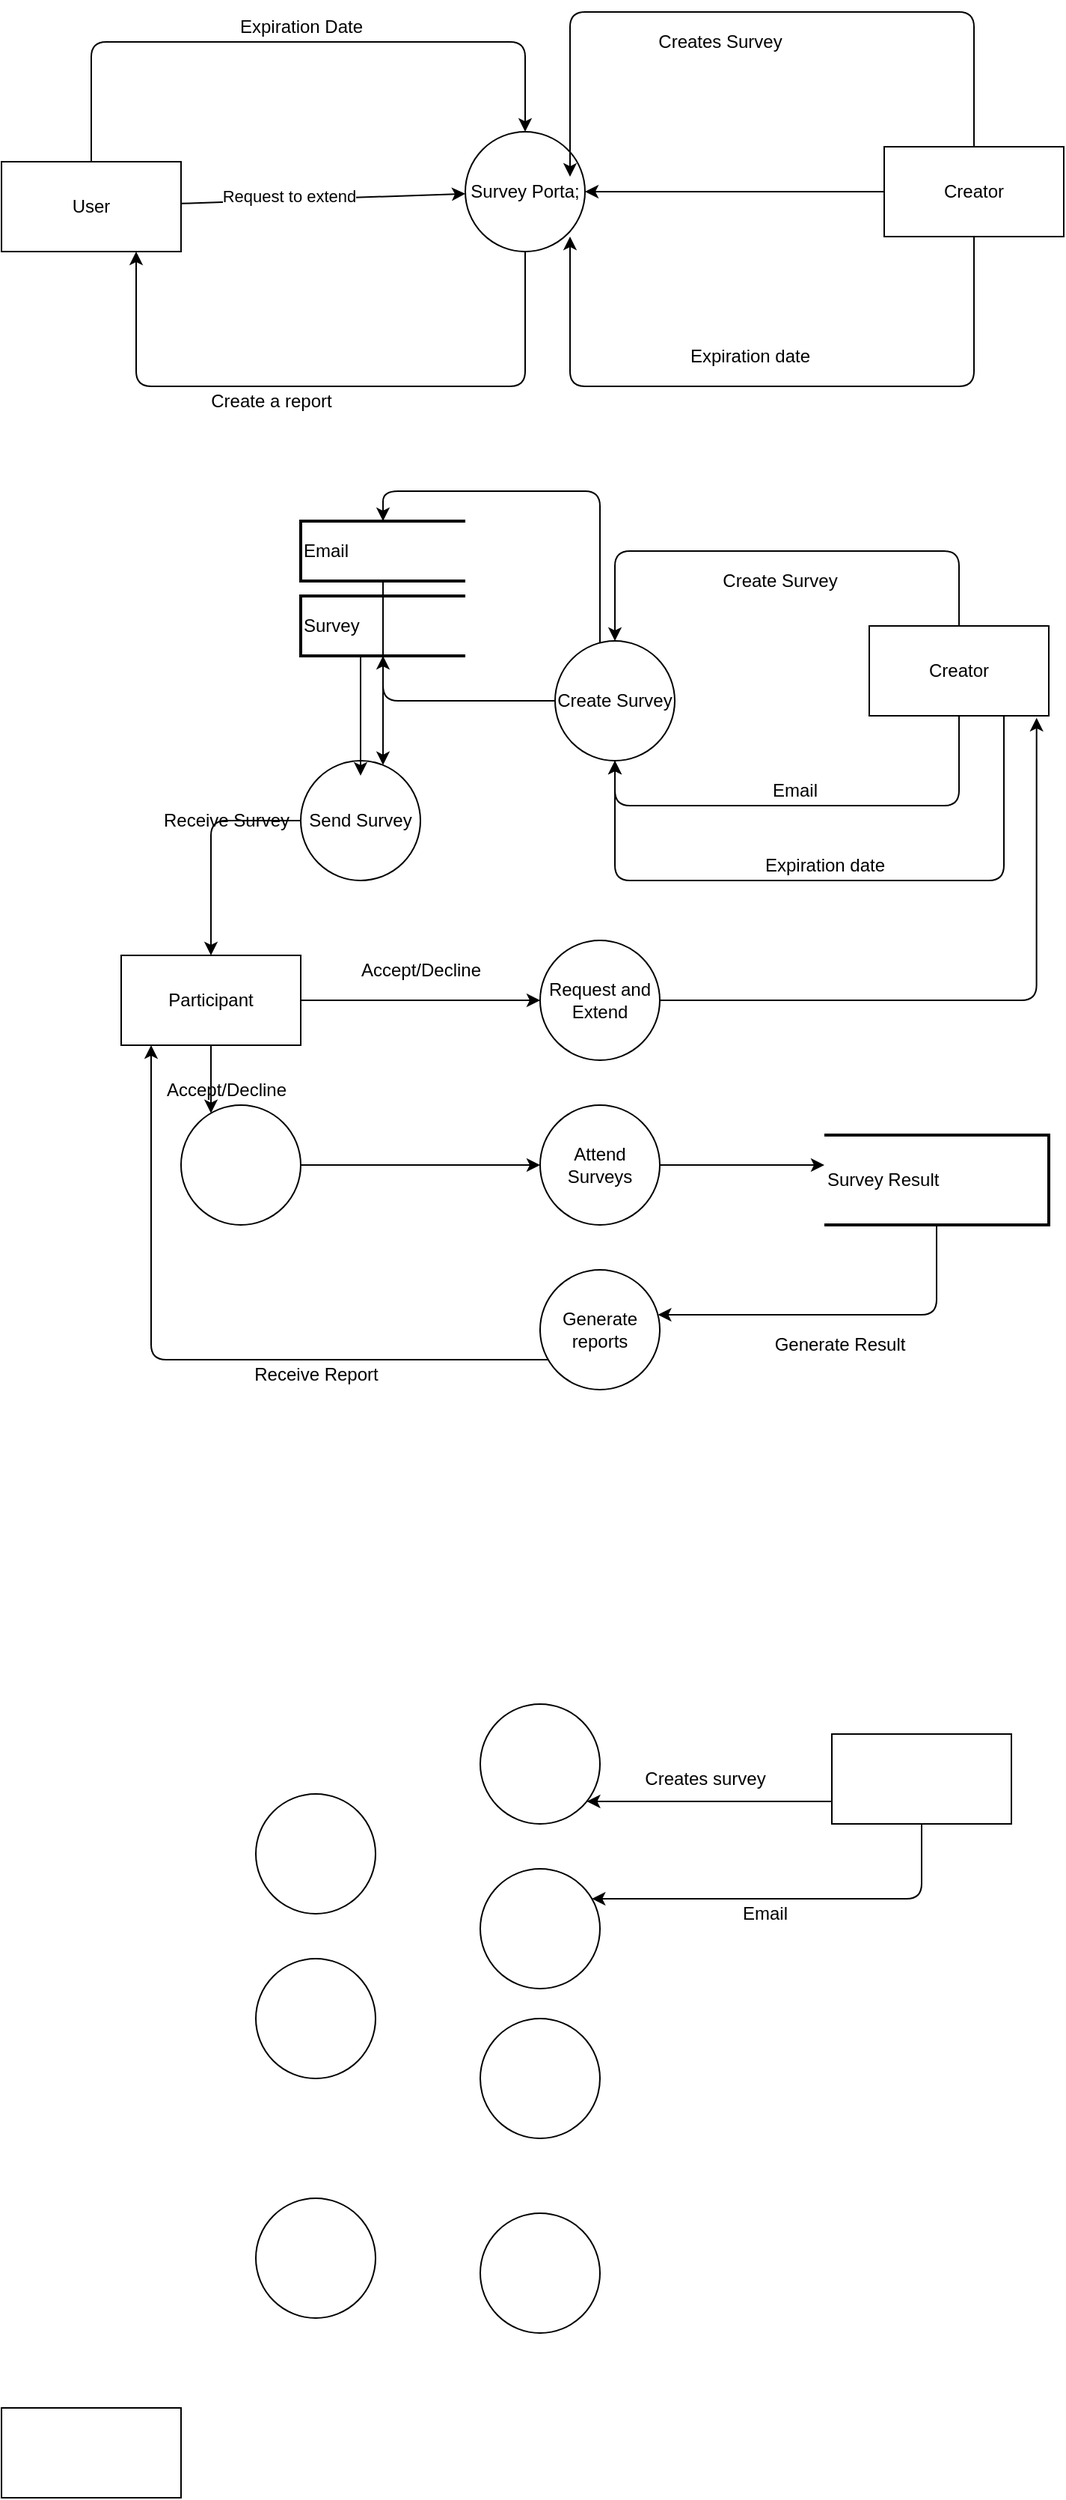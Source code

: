 <mxfile version="14.7.6" type="github">
  <diagram id="RqSzgveTQK4QmxU6jOhQ" name="Page-1">
    <mxGraphModel dx="862" dy="484" grid="0" gridSize="10" guides="1" tooltips="1" connect="1" arrows="1" fold="1" page="0" pageScale="1" pageWidth="850" pageHeight="1100" math="0" shadow="0">
      <root>
        <mxCell id="0" />
        <mxCell id="1" parent="0" />
        <mxCell id="V0XN5CRiZY2vASkGpkIL-1" value="User" style="rounded=0;whiteSpace=wrap;html=1;" vertex="1" parent="1">
          <mxGeometry x="70" y="200" width="120" height="60" as="geometry" />
        </mxCell>
        <mxCell id="V0XN5CRiZY2vASkGpkIL-2" value="Survey Porta;" style="ellipse;whiteSpace=wrap;html=1;aspect=fixed;" vertex="1" parent="1">
          <mxGeometry x="380" y="180" width="80" height="80" as="geometry" />
        </mxCell>
        <mxCell id="V0XN5CRiZY2vASkGpkIL-3" value="Creator" style="rounded=0;whiteSpace=wrap;html=1;" vertex="1" parent="1">
          <mxGeometry x="660" y="190" width="120" height="60" as="geometry" />
        </mxCell>
        <mxCell id="V0XN5CRiZY2vASkGpkIL-9" value="" style="endArrow=classic;html=1;" edge="1" parent="1" source="V0XN5CRiZY2vASkGpkIL-3" target="V0XN5CRiZY2vASkGpkIL-2">
          <mxGeometry width="50" height="50" relative="1" as="geometry">
            <mxPoint x="400" y="280" as="sourcePoint" />
            <mxPoint x="450" y="222" as="targetPoint" />
          </mxGeometry>
        </mxCell>
        <mxCell id="V0XN5CRiZY2vASkGpkIL-10" value="Create a report" style="text;html=1;align=center;verticalAlign=middle;resizable=0;points=[];autosize=1;strokeColor=none;" vertex="1" parent="1">
          <mxGeometry x="200" y="350" width="100" height="20" as="geometry" />
        </mxCell>
        <mxCell id="V0XN5CRiZY2vASkGpkIL-11" value="" style="endArrow=classic;html=1;" edge="1" parent="1" source="V0XN5CRiZY2vASkGpkIL-1" target="V0XN5CRiZY2vASkGpkIL-2">
          <mxGeometry width="50" height="50" relative="1" as="geometry">
            <mxPoint x="400" y="280" as="sourcePoint" />
            <mxPoint x="410" y="230" as="targetPoint" />
          </mxGeometry>
        </mxCell>
        <mxCell id="V0XN5CRiZY2vASkGpkIL-12" value="Request to extend" style="edgeLabel;html=1;align=center;verticalAlign=middle;resizable=0;points=[];" vertex="1" connectable="0" parent="V0XN5CRiZY2vASkGpkIL-11">
          <mxGeometry x="-0.242" y="3" relative="1" as="geometry">
            <mxPoint as="offset" />
          </mxGeometry>
        </mxCell>
        <mxCell id="V0XN5CRiZY2vASkGpkIL-14" value="Creates Survey" style="text;html=1;align=center;verticalAlign=middle;resizable=0;points=[];autosize=1;strokeColor=none;" vertex="1" parent="1">
          <mxGeometry x="500" y="110" width="100" height="20" as="geometry" />
        </mxCell>
        <mxCell id="V0XN5CRiZY2vASkGpkIL-15" value="Expiration date" style="text;html=1;align=center;verticalAlign=middle;resizable=0;points=[];autosize=1;strokeColor=none;" vertex="1" parent="1">
          <mxGeometry x="520" y="320" width="100" height="20" as="geometry" />
        </mxCell>
        <mxCell id="V0XN5CRiZY2vASkGpkIL-18" value="Create Survey" style="ellipse;whiteSpace=wrap;html=1;aspect=fixed;" vertex="1" parent="1">
          <mxGeometry x="440" y="520" width="80" height="80" as="geometry" />
        </mxCell>
        <mxCell id="V0XN5CRiZY2vASkGpkIL-19" value="Send Survey" style="ellipse;whiteSpace=wrap;html=1;aspect=fixed;" vertex="1" parent="1">
          <mxGeometry x="270" y="600" width="80" height="80" as="geometry" />
        </mxCell>
        <mxCell id="V0XN5CRiZY2vASkGpkIL-20" value="Creator" style="rounded=0;whiteSpace=wrap;html=1;" vertex="1" parent="1">
          <mxGeometry x="650" y="510" width="120" height="60" as="geometry" />
        </mxCell>
        <mxCell id="V0XN5CRiZY2vASkGpkIL-21" value="Attend Surveys" style="ellipse;whiteSpace=wrap;html=1;aspect=fixed;" vertex="1" parent="1">
          <mxGeometry x="430" y="830" width="80" height="80" as="geometry" />
        </mxCell>
        <mxCell id="V0XN5CRiZY2vASkGpkIL-22" value="Generate reports" style="ellipse;whiteSpace=wrap;html=1;aspect=fixed;" vertex="1" parent="1">
          <mxGeometry x="430" y="940" width="80" height="80" as="geometry" />
        </mxCell>
        <mxCell id="V0XN5CRiZY2vASkGpkIL-23" value="Request and Extend" style="ellipse;whiteSpace=wrap;html=1;aspect=fixed;" vertex="1" parent="1">
          <mxGeometry x="430" y="720" width="80" height="80" as="geometry" />
        </mxCell>
        <mxCell id="V0XN5CRiZY2vASkGpkIL-24" value="" style="ellipse;whiteSpace=wrap;html=1;aspect=fixed;" vertex="1" parent="1">
          <mxGeometry x="190" y="830" width="80" height="80" as="geometry" />
        </mxCell>
        <mxCell id="V0XN5CRiZY2vASkGpkIL-25" value="Participant" style="rounded=0;whiteSpace=wrap;html=1;" vertex="1" parent="1">
          <mxGeometry x="150" y="730" width="120" height="60" as="geometry" />
        </mxCell>
        <mxCell id="V0XN5CRiZY2vASkGpkIL-26" value="" style="edgeStyle=segmentEdgeStyle;endArrow=classic;html=1;" edge="1" parent="1" source="V0XN5CRiZY2vASkGpkIL-25" target="V0XN5CRiZY2vASkGpkIL-24">
          <mxGeometry width="50" height="50" relative="1" as="geometry">
            <mxPoint x="400" y="860" as="sourcePoint" />
            <mxPoint x="450" y="810" as="targetPoint" />
          </mxGeometry>
        </mxCell>
        <mxCell id="V0XN5CRiZY2vASkGpkIL-27" value="Accept/Decline" style="text;html=1;align=center;verticalAlign=middle;resizable=0;points=[];autosize=1;strokeColor=none;" vertex="1" parent="1">
          <mxGeometry x="170" y="810" width="100" height="20" as="geometry" />
        </mxCell>
        <mxCell id="V0XN5CRiZY2vASkGpkIL-28" value="" style="edgeStyle=segmentEdgeStyle;endArrow=classic;html=1;" edge="1" parent="1" source="V0XN5CRiZY2vASkGpkIL-25" target="V0XN5CRiZY2vASkGpkIL-23">
          <mxGeometry width="50" height="50" relative="1" as="geometry">
            <mxPoint x="400" y="860" as="sourcePoint" />
            <mxPoint x="450" y="810" as="targetPoint" />
          </mxGeometry>
        </mxCell>
        <mxCell id="V0XN5CRiZY2vASkGpkIL-29" value="Accept/Decline" style="text;html=1;align=center;verticalAlign=middle;resizable=0;points=[];autosize=1;strokeColor=none;" vertex="1" parent="1">
          <mxGeometry x="300" y="730" width="100" height="20" as="geometry" />
        </mxCell>
        <mxCell id="V0XN5CRiZY2vASkGpkIL-30" value="" style="edgeStyle=segmentEdgeStyle;endArrow=classic;html=1;" edge="1" parent="1" source="V0XN5CRiZY2vASkGpkIL-19" target="V0XN5CRiZY2vASkGpkIL-25">
          <mxGeometry width="50" height="50" relative="1" as="geometry">
            <mxPoint x="400" y="660" as="sourcePoint" />
            <mxPoint x="450" y="610" as="targetPoint" />
          </mxGeometry>
        </mxCell>
        <mxCell id="V0XN5CRiZY2vASkGpkIL-31" value="Receive Survey" style="text;html=1;align=center;verticalAlign=middle;resizable=0;points=[];autosize=1;strokeColor=none;" vertex="1" parent="1">
          <mxGeometry x="170" y="630" width="100" height="20" as="geometry" />
        </mxCell>
        <mxCell id="V0XN5CRiZY2vASkGpkIL-32" value="" style="edgeStyle=segmentEdgeStyle;endArrow=classic;html=1;" edge="1" parent="1" source="V0XN5CRiZY2vASkGpkIL-20" target="V0XN5CRiZY2vASkGpkIL-18">
          <mxGeometry width="50" height="50" relative="1" as="geometry">
            <mxPoint x="400" y="660" as="sourcePoint" />
            <mxPoint x="450" y="610" as="targetPoint" />
            <Array as="points">
              <mxPoint x="710" y="630" />
              <mxPoint x="480" y="630" />
            </Array>
          </mxGeometry>
        </mxCell>
        <mxCell id="V0XN5CRiZY2vASkGpkIL-33" value="Email" style="text;html=1;align=center;verticalAlign=middle;resizable=0;points=[];autosize=1;strokeColor=none;" vertex="1" parent="1">
          <mxGeometry x="575" y="610" width="50" height="20" as="geometry" />
        </mxCell>
        <mxCell id="V0XN5CRiZY2vASkGpkIL-34" value="" style="edgeStyle=segmentEdgeStyle;endArrow=classic;html=1;exitX=0.75;exitY=1;exitDx=0;exitDy=0;" edge="1" parent="1" source="V0XN5CRiZY2vASkGpkIL-20" target="V0XN5CRiZY2vASkGpkIL-18">
          <mxGeometry width="50" height="50" relative="1" as="geometry">
            <mxPoint x="400" y="660" as="sourcePoint" />
            <mxPoint x="450" y="610" as="targetPoint" />
            <Array as="points">
              <mxPoint x="740" y="680" />
              <mxPoint x="480" y="680" />
            </Array>
          </mxGeometry>
        </mxCell>
        <mxCell id="V0XN5CRiZY2vASkGpkIL-35" value="Expiration date" style="text;html=1;align=center;verticalAlign=middle;resizable=0;points=[];autosize=1;strokeColor=none;" vertex="1" parent="1">
          <mxGeometry x="570" y="660" width="100" height="20" as="geometry" />
        </mxCell>
        <mxCell id="V0XN5CRiZY2vASkGpkIL-36" value="" style="edgeStyle=segmentEdgeStyle;endArrow=classic;html=1;" edge="1" parent="1" source="V0XN5CRiZY2vASkGpkIL-20" target="V0XN5CRiZY2vASkGpkIL-18">
          <mxGeometry width="50" height="50" relative="1" as="geometry">
            <mxPoint x="400" y="660" as="sourcePoint" />
            <mxPoint x="450" y="610" as="targetPoint" />
            <Array as="points">
              <mxPoint x="710" y="460" />
              <mxPoint x="480" y="460" />
            </Array>
          </mxGeometry>
        </mxCell>
        <mxCell id="V0XN5CRiZY2vASkGpkIL-37" value="Create Survey" style="text;html=1;align=center;verticalAlign=middle;resizable=0;points=[];autosize=1;strokeColor=none;" vertex="1" parent="1">
          <mxGeometry x="545" y="470" width="90" height="20" as="geometry" />
        </mxCell>
        <mxCell id="V0XN5CRiZY2vASkGpkIL-38" value="" style="edgeStyle=segmentEdgeStyle;endArrow=classic;html=1;entryX=0.932;entryY=1.023;entryDx=0;entryDy=0;entryPerimeter=0;" edge="1" parent="1" source="V0XN5CRiZY2vASkGpkIL-23" target="V0XN5CRiZY2vASkGpkIL-20">
          <mxGeometry width="50" height="50" relative="1" as="geometry">
            <mxPoint x="400" y="660" as="sourcePoint" />
            <mxPoint x="450" y="610" as="targetPoint" />
          </mxGeometry>
        </mxCell>
        <mxCell id="V0XN5CRiZY2vASkGpkIL-39" value="" style="edgeStyle=segmentEdgeStyle;endArrow=classic;html=1;" edge="1" parent="1" source="V0XN5CRiZY2vASkGpkIL-2" target="V0XN5CRiZY2vASkGpkIL-1">
          <mxGeometry width="50" height="50" relative="1" as="geometry">
            <mxPoint x="400" y="260" as="sourcePoint" />
            <mxPoint x="160" y="240" as="targetPoint" />
            <Array as="points">
              <mxPoint x="420" y="350" />
              <mxPoint x="160" y="350" />
            </Array>
          </mxGeometry>
        </mxCell>
        <mxCell id="V0XN5CRiZY2vASkGpkIL-40" value="" style="edgeStyle=segmentEdgeStyle;endArrow=classic;html=1;" edge="1" parent="1" source="V0XN5CRiZY2vASkGpkIL-3">
          <mxGeometry width="50" height="50" relative="1" as="geometry">
            <mxPoint x="400" y="260" as="sourcePoint" />
            <mxPoint x="450" y="250" as="targetPoint" />
            <Array as="points">
              <mxPoint x="720" y="350" />
              <mxPoint x="450" y="350" />
            </Array>
          </mxGeometry>
        </mxCell>
        <mxCell id="V0XN5CRiZY2vASkGpkIL-41" value="" style="edgeStyle=segmentEdgeStyle;endArrow=classic;html=1;" edge="1" parent="1" source="V0XN5CRiZY2vASkGpkIL-3">
          <mxGeometry width="50" height="50" relative="1" as="geometry">
            <mxPoint x="400" y="260" as="sourcePoint" />
            <mxPoint x="450" y="210" as="targetPoint" />
            <Array as="points">
              <mxPoint x="720" y="100" />
              <mxPoint x="450" y="100" />
            </Array>
          </mxGeometry>
        </mxCell>
        <mxCell id="V0XN5CRiZY2vASkGpkIL-43" value="" style="edgeStyle=segmentEdgeStyle;endArrow=classic;html=1;" edge="1" parent="1" source="V0XN5CRiZY2vASkGpkIL-1" target="V0XN5CRiZY2vASkGpkIL-2">
          <mxGeometry width="50" height="50" relative="1" as="geometry">
            <mxPoint x="400" y="260" as="sourcePoint" />
            <mxPoint x="450" y="210" as="targetPoint" />
            <Array as="points">
              <mxPoint x="130" y="120" />
              <mxPoint x="420" y="120" />
            </Array>
          </mxGeometry>
        </mxCell>
        <mxCell id="V0XN5CRiZY2vASkGpkIL-44" value="Expiration Date" style="text;html=1;align=center;verticalAlign=middle;resizable=0;points=[];autosize=1;strokeColor=none;" vertex="1" parent="1">
          <mxGeometry x="220" y="100" width="100" height="20" as="geometry" />
        </mxCell>
        <mxCell id="V0XN5CRiZY2vASkGpkIL-45" value="" style="edgeStyle=segmentEdgeStyle;endArrow=classic;html=1;" edge="1" parent="1" source="V0XN5CRiZY2vASkGpkIL-24" target="V0XN5CRiZY2vASkGpkIL-21">
          <mxGeometry width="50" height="50" relative="1" as="geometry">
            <mxPoint x="400" y="760" as="sourcePoint" />
            <mxPoint x="450" y="710" as="targetPoint" />
          </mxGeometry>
        </mxCell>
        <mxCell id="V0XN5CRiZY2vASkGpkIL-46" value="Survey Result" style="strokeWidth=2;html=1;shape=mxgraph.flowchart.annotation_1;align=left;pointerEvents=1;rotation=0;flipH=1;" vertex="1" parent="1">
          <mxGeometry x="620" y="850" width="150" height="60" as="geometry" />
        </mxCell>
        <mxCell id="V0XN5CRiZY2vASkGpkIL-47" value="" style="edgeStyle=segmentEdgeStyle;endArrow=classic;html=1;" edge="1" parent="1" source="V0XN5CRiZY2vASkGpkIL-46" target="V0XN5CRiZY2vASkGpkIL-22">
          <mxGeometry width="50" height="50" relative="1" as="geometry">
            <mxPoint x="400" y="860" as="sourcePoint" />
            <mxPoint x="480" y="970" as="targetPoint" />
            <Array as="points">
              <mxPoint x="695" y="970" />
            </Array>
          </mxGeometry>
        </mxCell>
        <mxCell id="V0XN5CRiZY2vASkGpkIL-48" value="Generate Result" style="text;html=1;align=center;verticalAlign=middle;resizable=0;points=[];autosize=1;strokeColor=none;" vertex="1" parent="1">
          <mxGeometry x="580" y="980" width="100" height="20" as="geometry" />
        </mxCell>
        <mxCell id="V0XN5CRiZY2vASkGpkIL-49" value="" style="edgeStyle=segmentEdgeStyle;endArrow=classic;html=1;" edge="1" parent="1" source="V0XN5CRiZY2vASkGpkIL-21" target="V0XN5CRiZY2vASkGpkIL-46">
          <mxGeometry width="50" height="50" relative="1" as="geometry">
            <mxPoint x="400" y="860" as="sourcePoint" />
            <mxPoint x="450" y="810" as="targetPoint" />
          </mxGeometry>
        </mxCell>
        <mxCell id="V0XN5CRiZY2vASkGpkIL-50" value="" style="edgeStyle=segmentEdgeStyle;endArrow=classic;html=1;" edge="1" parent="1" source="V0XN5CRiZY2vASkGpkIL-22" target="V0XN5CRiZY2vASkGpkIL-25">
          <mxGeometry width="50" height="50" relative="1" as="geometry">
            <mxPoint x="400" y="860" as="sourcePoint" />
            <mxPoint x="450" y="810" as="targetPoint" />
            <Array as="points">
              <mxPoint x="170" y="1000" />
            </Array>
          </mxGeometry>
        </mxCell>
        <mxCell id="V0XN5CRiZY2vASkGpkIL-51" value="Email" style="strokeWidth=2;html=1;shape=mxgraph.flowchart.annotation_1;align=left;pointerEvents=1;" vertex="1" parent="1">
          <mxGeometry x="270" y="440" width="110" height="40" as="geometry" />
        </mxCell>
        <mxCell id="V0XN5CRiZY2vASkGpkIL-52" value="Survey" style="strokeWidth=2;html=1;shape=mxgraph.flowchart.annotation_1;align=left;pointerEvents=1;" vertex="1" parent="1">
          <mxGeometry x="270" y="490" width="110" height="40" as="geometry" />
        </mxCell>
        <mxCell id="V0XN5CRiZY2vASkGpkIL-53" value="" style="edgeStyle=segmentEdgeStyle;endArrow=classic;html=1;" edge="1" parent="1" source="V0XN5CRiZY2vASkGpkIL-52">
          <mxGeometry width="50" height="50" relative="1" as="geometry">
            <mxPoint x="400" y="560" as="sourcePoint" />
            <mxPoint x="310" y="610" as="targetPoint" />
          </mxGeometry>
        </mxCell>
        <mxCell id="V0XN5CRiZY2vASkGpkIL-54" value="" style="edgeStyle=segmentEdgeStyle;endArrow=classic;html=1;" edge="1" parent="1" source="V0XN5CRiZY2vASkGpkIL-51" target="V0XN5CRiZY2vASkGpkIL-19">
          <mxGeometry width="50" height="50" relative="1" as="geometry">
            <mxPoint x="400" y="560" as="sourcePoint" />
            <mxPoint x="450" y="510" as="targetPoint" />
          </mxGeometry>
        </mxCell>
        <mxCell id="V0XN5CRiZY2vASkGpkIL-55" value="" style="edgeStyle=segmentEdgeStyle;endArrow=classic;html=1;" edge="1" parent="1" source="V0XN5CRiZY2vASkGpkIL-18" target="V0XN5CRiZY2vASkGpkIL-51">
          <mxGeometry width="50" height="50" relative="1" as="geometry">
            <mxPoint x="400" y="560" as="sourcePoint" />
            <mxPoint x="450" y="510" as="targetPoint" />
            <Array as="points">
              <mxPoint x="470" y="420" />
              <mxPoint x="325" y="420" />
            </Array>
          </mxGeometry>
        </mxCell>
        <mxCell id="V0XN5CRiZY2vASkGpkIL-56" value="" style="edgeStyle=segmentEdgeStyle;endArrow=classic;html=1;" edge="1" parent="1" source="V0XN5CRiZY2vASkGpkIL-18" target="V0XN5CRiZY2vASkGpkIL-52">
          <mxGeometry width="50" height="50" relative="1" as="geometry">
            <mxPoint x="400" y="560" as="sourcePoint" />
            <mxPoint x="340" y="540" as="targetPoint" />
          </mxGeometry>
        </mxCell>
        <mxCell id="V0XN5CRiZY2vASkGpkIL-57" value="Receive Report" style="text;html=1;align=center;verticalAlign=middle;resizable=0;points=[];autosize=1;strokeColor=none;" vertex="1" parent="1">
          <mxGeometry x="230" y="1000" width="100" height="20" as="geometry" />
        </mxCell>
        <mxCell id="V0XN5CRiZY2vASkGpkIL-58" value="" style="ellipse;whiteSpace=wrap;html=1;aspect=fixed;" vertex="1" parent="1">
          <mxGeometry x="390" y="1340" width="80" height="80" as="geometry" />
        </mxCell>
        <mxCell id="V0XN5CRiZY2vASkGpkIL-59" value="" style="ellipse;whiteSpace=wrap;html=1;aspect=fixed;" vertex="1" parent="1">
          <mxGeometry x="390" y="1440" width="80" height="80" as="geometry" />
        </mxCell>
        <mxCell id="V0XN5CRiZY2vASkGpkIL-60" value="" style="ellipse;whiteSpace=wrap;html=1;aspect=fixed;" vertex="1" parent="1">
          <mxGeometry x="390" y="1230" width="80" height="80" as="geometry" />
        </mxCell>
        <mxCell id="V0XN5CRiZY2vASkGpkIL-61" value="" style="ellipse;whiteSpace=wrap;html=1;aspect=fixed;" vertex="1" parent="1">
          <mxGeometry x="240" y="1400" width="80" height="80" as="geometry" />
        </mxCell>
        <mxCell id="V0XN5CRiZY2vASkGpkIL-62" value="" style="ellipse;whiteSpace=wrap;html=1;aspect=fixed;" vertex="1" parent="1">
          <mxGeometry x="240" y="1290" width="80" height="80" as="geometry" />
        </mxCell>
        <mxCell id="V0XN5CRiZY2vASkGpkIL-63" value="" style="rounded=0;whiteSpace=wrap;html=1;" vertex="1" parent="1">
          <mxGeometry x="625" y="1250" width="120" height="60" as="geometry" />
        </mxCell>
        <mxCell id="V0XN5CRiZY2vASkGpkIL-64" value="" style="ellipse;whiteSpace=wrap;html=1;aspect=fixed;" vertex="1" parent="1">
          <mxGeometry x="390" y="1570" width="80" height="80" as="geometry" />
        </mxCell>
        <mxCell id="V0XN5CRiZY2vASkGpkIL-65" value="" style="ellipse;whiteSpace=wrap;html=1;aspect=fixed;" vertex="1" parent="1">
          <mxGeometry x="240" y="1560" width="80" height="80" as="geometry" />
        </mxCell>
        <mxCell id="V0XN5CRiZY2vASkGpkIL-66" value="" style="rounded=0;whiteSpace=wrap;html=1;" vertex="1" parent="1">
          <mxGeometry x="70" y="1700" width="120" height="60" as="geometry" />
        </mxCell>
        <mxCell id="V0XN5CRiZY2vASkGpkIL-67" value="" style="edgeStyle=segmentEdgeStyle;endArrow=classic;html=1;exitX=0;exitY=0.75;exitDx=0;exitDy=0;" edge="1" parent="1" source="V0XN5CRiZY2vASkGpkIL-63" target="V0XN5CRiZY2vASkGpkIL-60">
          <mxGeometry width="50" height="50" relative="1" as="geometry">
            <mxPoint x="400" y="1490" as="sourcePoint" />
            <mxPoint x="450" y="1440" as="targetPoint" />
          </mxGeometry>
        </mxCell>
        <mxCell id="V0XN5CRiZY2vASkGpkIL-68" value="Creates survey" style="text;html=1;align=center;verticalAlign=middle;resizable=0;points=[];autosize=1;strokeColor=none;" vertex="1" parent="1">
          <mxGeometry x="490" y="1270" width="100" height="20" as="geometry" />
        </mxCell>
        <mxCell id="V0XN5CRiZY2vASkGpkIL-69" value="" style="edgeStyle=segmentEdgeStyle;endArrow=classic;html=1;" edge="1" parent="1" source="V0XN5CRiZY2vASkGpkIL-63" target="V0XN5CRiZY2vASkGpkIL-58">
          <mxGeometry width="50" height="50" relative="1" as="geometry">
            <mxPoint x="400" y="1490" as="sourcePoint" />
            <mxPoint x="450" y="1440" as="targetPoint" />
            <Array as="points">
              <mxPoint x="685" y="1360" />
            </Array>
          </mxGeometry>
        </mxCell>
        <mxCell id="V0XN5CRiZY2vASkGpkIL-70" value="Email" style="text;html=1;align=center;verticalAlign=middle;resizable=0;points=[];autosize=1;strokeColor=none;" vertex="1" parent="1">
          <mxGeometry x="555" y="1360" width="50" height="20" as="geometry" />
        </mxCell>
      </root>
    </mxGraphModel>
  </diagram>
</mxfile>

